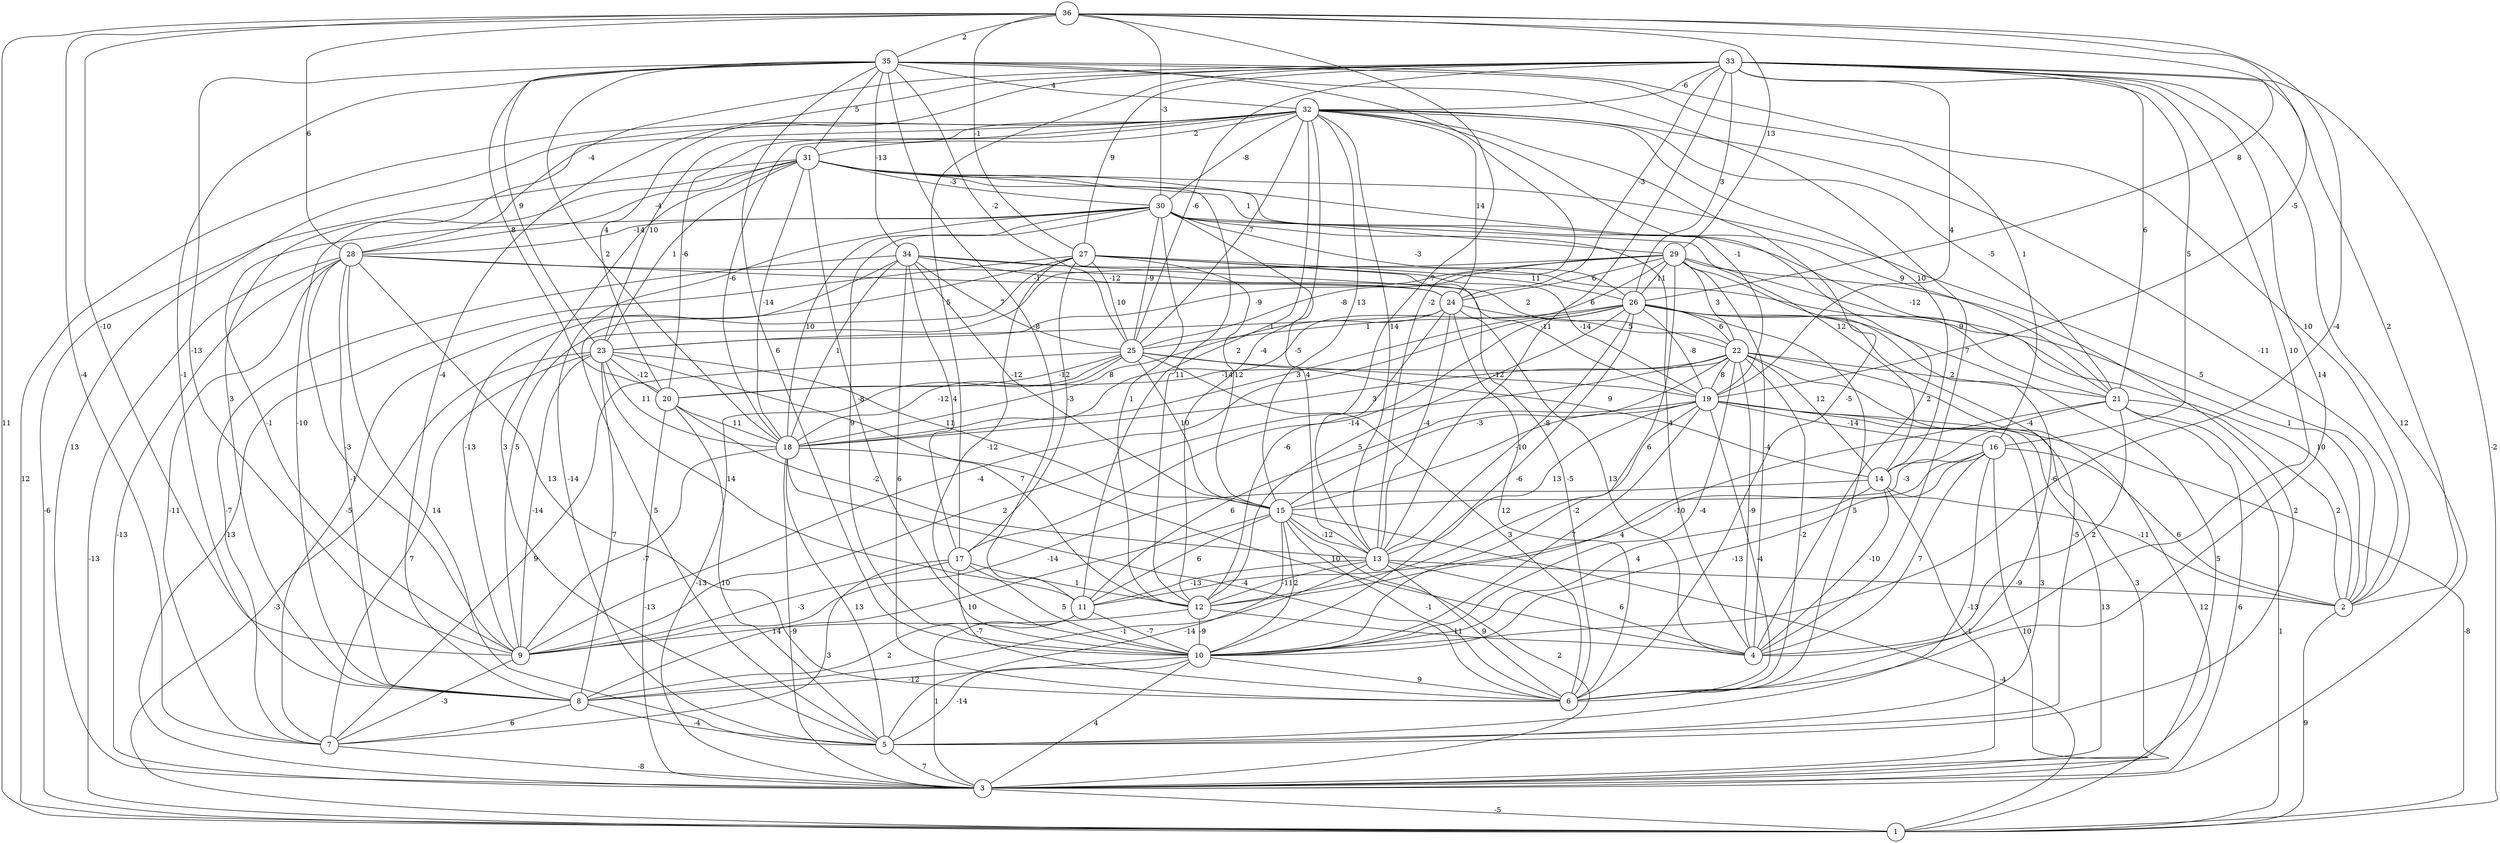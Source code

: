 graph { 
	 fontname="Helvetica,Arial,sans-serif" 
	 node [shape = circle]; 
	 36 -- 1 [label = "11"];
	 36 -- 7 [label = "-4"];
	 36 -- 9 [label = "-10"];
	 36 -- 10 [label = "-4"];
	 36 -- 13 [label = "7"];
	 36 -- 19 [label = "-5"];
	 36 -- 26 [label = "8"];
	 36 -- 27 [label = "-1"];
	 36 -- 28 [label = "6"];
	 36 -- 29 [label = "13"];
	 36 -- 30 [label = "-3"];
	 36 -- 35 [label = "2"];
	 35 -- 2 [label = "10"];
	 35 -- 4 [label = "7"];
	 35 -- 8 [label = "-1"];
	 35 -- 9 [label = "-13"];
	 35 -- 10 [label = "6"];
	 35 -- 11 [label = "-8"];
	 35 -- 13 [label = "-2"];
	 35 -- 16 [label = "1"];
	 35 -- 18 [label = "2"];
	 35 -- 20 [label = "8"];
	 35 -- 23 [label = "9"];
	 35 -- 25 [label = "-2"];
	 35 -- 31 [label = "5"];
	 35 -- 32 [label = "4"];
	 35 -- 34 [label = "-13"];
	 34 -- 2 [label = "1"];
	 34 -- 5 [label = "5"];
	 34 -- 6 [label = "6"];
	 34 -- 7 [label = "-7"];
	 34 -- 15 [label = "-12"];
	 34 -- 17 [label = "4"];
	 34 -- 18 [label = "1"];
	 34 -- 22 [label = "2"];
	 34 -- 24 [label = "-12"];
	 34 -- 25 [label = "7"];
	 33 -- 1 [label = "-2"];
	 33 -- 2 [label = "2"];
	 33 -- 3 [label = "12"];
	 33 -- 4 [label = "10"];
	 33 -- 6 [label = "14"];
	 33 -- 8 [label = "-4"];
	 33 -- 13 [label = "6"];
	 33 -- 16 [label = "5"];
	 33 -- 17 [label = "5"];
	 33 -- 19 [label = "4"];
	 33 -- 20 [label = "4"];
	 33 -- 21 [label = "6"];
	 33 -- 24 [label = "-3"];
	 33 -- 25 [label = "-6"];
	 33 -- 26 [label = "3"];
	 33 -- 27 [label = "9"];
	 33 -- 28 [label = "-4"];
	 33 -- 32 [label = "-6"];
	 32 -- 1 [label = "12"];
	 32 -- 2 [label = "-11"];
	 32 -- 3 [label = "13"];
	 32 -- 6 [label = "-5"];
	 32 -- 8 [label = "3"];
	 32 -- 11 [label = "2"];
	 32 -- 12 [label = "-4"];
	 32 -- 13 [label = "14"];
	 32 -- 14 [label = "10"];
	 32 -- 15 [label = "13"];
	 32 -- 18 [label = "-6"];
	 32 -- 19 [label = "-1"];
	 32 -- 20 [label = "-6"];
	 32 -- 21 [label = "-5"];
	 32 -- 23 [label = "10"];
	 32 -- 24 [label = "14"];
	 32 -- 25 [label = "-7"];
	 32 -- 30 [label = "-8"];
	 32 -- 31 [label = "2"];
	 31 -- 1 [label = "-6"];
	 31 -- 2 [label = "5"];
	 31 -- 4 [label = "2"];
	 31 -- 5 [label = "3"];
	 31 -- 8 [label = "-10"];
	 31 -- 10 [label = "-8"];
	 31 -- 12 [label = "11"];
	 31 -- 18 [label = "-14"];
	 31 -- 21 [label = "9"];
	 31 -- 23 [label = "1"];
	 31 -- 28 [label = "-4"];
	 31 -- 29 [label = "1"];
	 31 -- 30 [label = "-3"];
	 30 -- 4 [label = "4"];
	 30 -- 5 [label = "-14"];
	 30 -- 9 [label = "-1"];
	 30 -- 10 [label = "9"];
	 30 -- 12 [label = "1"];
	 30 -- 13 [label = "4"];
	 30 -- 14 [label = "12"];
	 30 -- 18 [label = "10"];
	 30 -- 21 [label = "-12"];
	 30 -- 25 [label = "-9"];
	 30 -- 26 [label = "-3"];
	 30 -- 28 [label = "-14"];
	 29 -- 4 [label = "-4"];
	 29 -- 5 [label = "2"];
	 29 -- 6 [label = "-6"];
	 29 -- 9 [label = "5"];
	 29 -- 10 [label = "6"];
	 29 -- 18 [label = "-5"];
	 29 -- 21 [label = "9"];
	 29 -- 22 [label = "3"];
	 29 -- 23 [label = "-9"];
	 29 -- 24 [label = "6"];
	 29 -- 25 [label = "-8"];
	 29 -- 26 [label = "11"];
	 28 -- 1 [label = "-13"];
	 28 -- 3 [label = "-13"];
	 28 -- 5 [label = "14"];
	 28 -- 6 [label = "13"];
	 28 -- 7 [label = "-11"];
	 28 -- 8 [label = "-1"];
	 28 -- 9 [label = "-3"];
	 28 -- 19 [label = "-11"];
	 28 -- 24 [label = "-1"];
	 27 -- 3 [label = "13"];
	 27 -- 6 [label = "-5"];
	 27 -- 7 [label = "-5"];
	 27 -- 9 [label = "-13"];
	 27 -- 10 [label = "-12"];
	 27 -- 15 [label = "12"];
	 27 -- 17 [label = "-3"];
	 27 -- 19 [label = "-14"];
	 27 -- 25 [label = "10"];
	 27 -- 26 [label = "11"];
	 26 -- 2 [label = "10"];
	 26 -- 3 [label = "5"];
	 26 -- 5 [label = "-5"];
	 26 -- 6 [label = "5"];
	 26 -- 9 [label = "-4"];
	 26 -- 10 [label = "-6"];
	 26 -- 12 [label = "5"];
	 26 -- 13 [label = "-8"];
	 26 -- 17 [label = "-14"];
	 26 -- 18 [label = "3"];
	 26 -- 19 [label = "-8"];
	 26 -- 22 [label = "6"];
	 26 -- 25 [label = "1"];
	 25 -- 3 [label = "-13"];
	 25 -- 6 [label = "3"];
	 25 -- 7 [label = "9"];
	 25 -- 14 [label = "9"];
	 25 -- 15 [label = "10"];
	 25 -- 18 [label = "-12"];
	 25 -- 19 [label = "-12"];
	 25 -- 20 [label = "-12"];
	 24 -- 4 [label = "13"];
	 24 -- 6 [label = "12"];
	 24 -- 12 [label = "-6"];
	 24 -- 13 [label = "-4"];
	 24 -- 18 [label = "8"];
	 24 -- 22 [label = "5"];
	 24 -- 23 [label = "-1"];
	 23 -- 1 [label = "-3"];
	 23 -- 7 [label = "7"];
	 23 -- 8 [label = "7"];
	 23 -- 9 [label = "-14"];
	 23 -- 11 [label = "14"];
	 23 -- 12 [label = "7"];
	 23 -- 15 [label = "11"];
	 23 -- 18 [label = "11"];
	 23 -- 20 [label = "-12"];
	 22 -- 1 [label = "12"];
	 22 -- 3 [label = "3"];
	 22 -- 4 [label = "-9"];
	 22 -- 6 [label = "-2"];
	 22 -- 9 [label = "2"];
	 22 -- 10 [label = "-4"];
	 22 -- 14 [label = "12"];
	 22 -- 15 [label = "-3"];
	 22 -- 18 [label = "3"];
	 22 -- 19 [label = "8"];
	 22 -- 20 [label = "-14"];
	 22 -- 21 [label = "2"];
	 21 -- 1 [label = "1"];
	 21 -- 2 [label = "2"];
	 21 -- 3 [label = "6"];
	 21 -- 4 [label = "2"];
	 21 -- 12 [label = "-10"];
	 21 -- 14 [label = "-4"];
	 20 -- 3 [label = "-13"];
	 20 -- 5 [label = "10"];
	 20 -- 13 [label = "-2"];
	 20 -- 18 [label = "11"];
	 19 -- 1 [label = "-8"];
	 19 -- 3 [label = "13"];
	 19 -- 5 [label = "3"];
	 19 -- 6 [label = "-4"];
	 19 -- 10 [label = "7"];
	 19 -- 11 [label = "6"];
	 19 -- 12 [label = "-2"];
	 19 -- 13 [label = "13"];
	 19 -- 15 [label = "-10"];
	 19 -- 16 [label = "-14"];
	 18 -- 3 [label = "-9"];
	 18 -- 4 [label = "10"];
	 18 -- 5 [label = "13"];
	 18 -- 6 [label = "-4"];
	 18 -- 9 [label = "-7"];
	 17 -- 6 [label = "-7"];
	 17 -- 7 [label = "3"];
	 17 -- 9 [label = "-3"];
	 17 -- 10 [label = "5"];
	 17 -- 12 [label = "1"];
	 16 -- 2 [label = "6"];
	 16 -- 3 [label = "10"];
	 16 -- 4 [label = "7"];
	 16 -- 5 [label = "-13"];
	 16 -- 10 [label = "-13"];
	 16 -- 11 [label = "4"];
	 16 -- 15 [label = "-3"];
	 15 -- 1 [label = "-4"];
	 15 -- 3 [label = "2"];
	 15 -- 5 [label = "-14"];
	 15 -- 6 [label = "-1"];
	 15 -- 8 [label = "10"];
	 15 -- 10 [label = "2"];
	 15 -- 11 [label = "6"];
	 15 -- 13 [label = "-12"];
	 14 -- 2 [label = "-11"];
	 14 -- 3 [label = "1"];
	 14 -- 4 [label = "-10"];
	 14 -- 9 [label = "-14"];
	 14 -- 10 [label = "4"];
	 13 -- 2 [label = "-9"];
	 13 -- 4 [label = "6"];
	 13 -- 6 [label = "9"];
	 13 -- 8 [label = "-1"];
	 13 -- 11 [label = "-13"];
	 13 -- 12 [label = "-11"];
	 12 -- 4 [label = "-11"];
	 12 -- 9 [label = "14"];
	 12 -- 10 [label = "-9"];
	 11 -- 3 [label = "1"];
	 11 -- 8 [label = "2"];
	 11 -- 10 [label = "-7"];
	 10 -- 3 [label = "4"];
	 10 -- 5 [label = "-14"];
	 10 -- 6 [label = "9"];
	 10 -- 8 [label = "-12"];
	 9 -- 7 [label = "-3"];
	 8 -- 5 [label = "-4"];
	 8 -- 7 [label = "6"];
	 7 -- 3 [label = "-8"];
	 5 -- 3 [label = "7"];
	 3 -- 1 [label = "-5"];
	 2 -- 1 [label = "9"];
	 1;
	 2;
	 3;
	 4;
	 5;
	 6;
	 7;
	 8;
	 9;
	 10;
	 11;
	 12;
	 13;
	 14;
	 15;
	 16;
	 17;
	 18;
	 19;
	 20;
	 21;
	 22;
	 23;
	 24;
	 25;
	 26;
	 27;
	 28;
	 29;
	 30;
	 31;
	 32;
	 33;
	 34;
	 35;
	 36;
}
